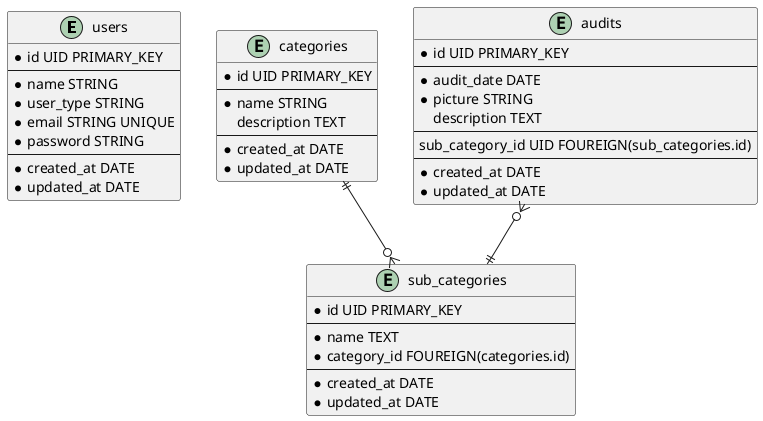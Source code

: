 @startuml


entity users {
    * id UID PRIMARY_KEY
    --
    * name STRING
    * user_type STRING
    ' admin
    ' auditor
    * email STRING UNIQUE
    * password STRING
    --
    * created_at DATE
    * updated_at DATE
}

entity categories {
    * id UID PRIMARY_KEY
    --
    * name STRING
    description TEXT
    --
    * created_at DATE
    * updated_at DATE
}

entity sub_categories {
    * id UID PRIMARY_KEY
    --
    * name TEXT
    * category_id FOUREIGN(categories.id)
    --
    * created_at DATE
    * updated_at DATE
}

entity audits {
    * id UID PRIMARY_KEY
    --
    * audit_date DATE
    * picture STRING
    description TEXT
    --
    sub_category_id UID FOUREIGN(sub_categories.id)
    --
    * created_at DATE
    * updated_at DATE
}

categories ||--o{ sub_categories
audits }o--|| sub_categories

@enduml